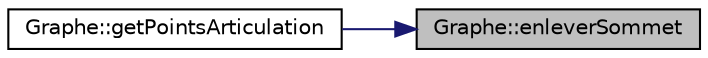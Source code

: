 digraph "Graphe::enleverSommet"
{
 // LATEX_PDF_SIZE
  edge [fontname="Helvetica",fontsize="10",labelfontname="Helvetica",labelfontsize="10"];
  node [fontname="Helvetica",fontsize="10",shape=record];
  rankdir="RL";
  Node1 [label="Graphe::enleverSommet",height=0.2,width=0.4,color="black", fillcolor="grey75", style="filled", fontcolor="black",tooltip="Enlève un sommet du graphe ainsi que tous les arcs qui vont et partent de ce sommet."];
  Node1 -> Node2 [dir="back",color="midnightblue",fontsize="10",style="solid",fontname="Helvetica"];
  Node2 [label="Graphe::getPointsArticulation",height=0.2,width=0.4,color="black", fillcolor="white", style="filled",URL="$class_graphe.html#a8d33738a0cfe4b833c5caf3bbc3a5444",tooltip="Trouve les points d'articulation du graphe."];
}
